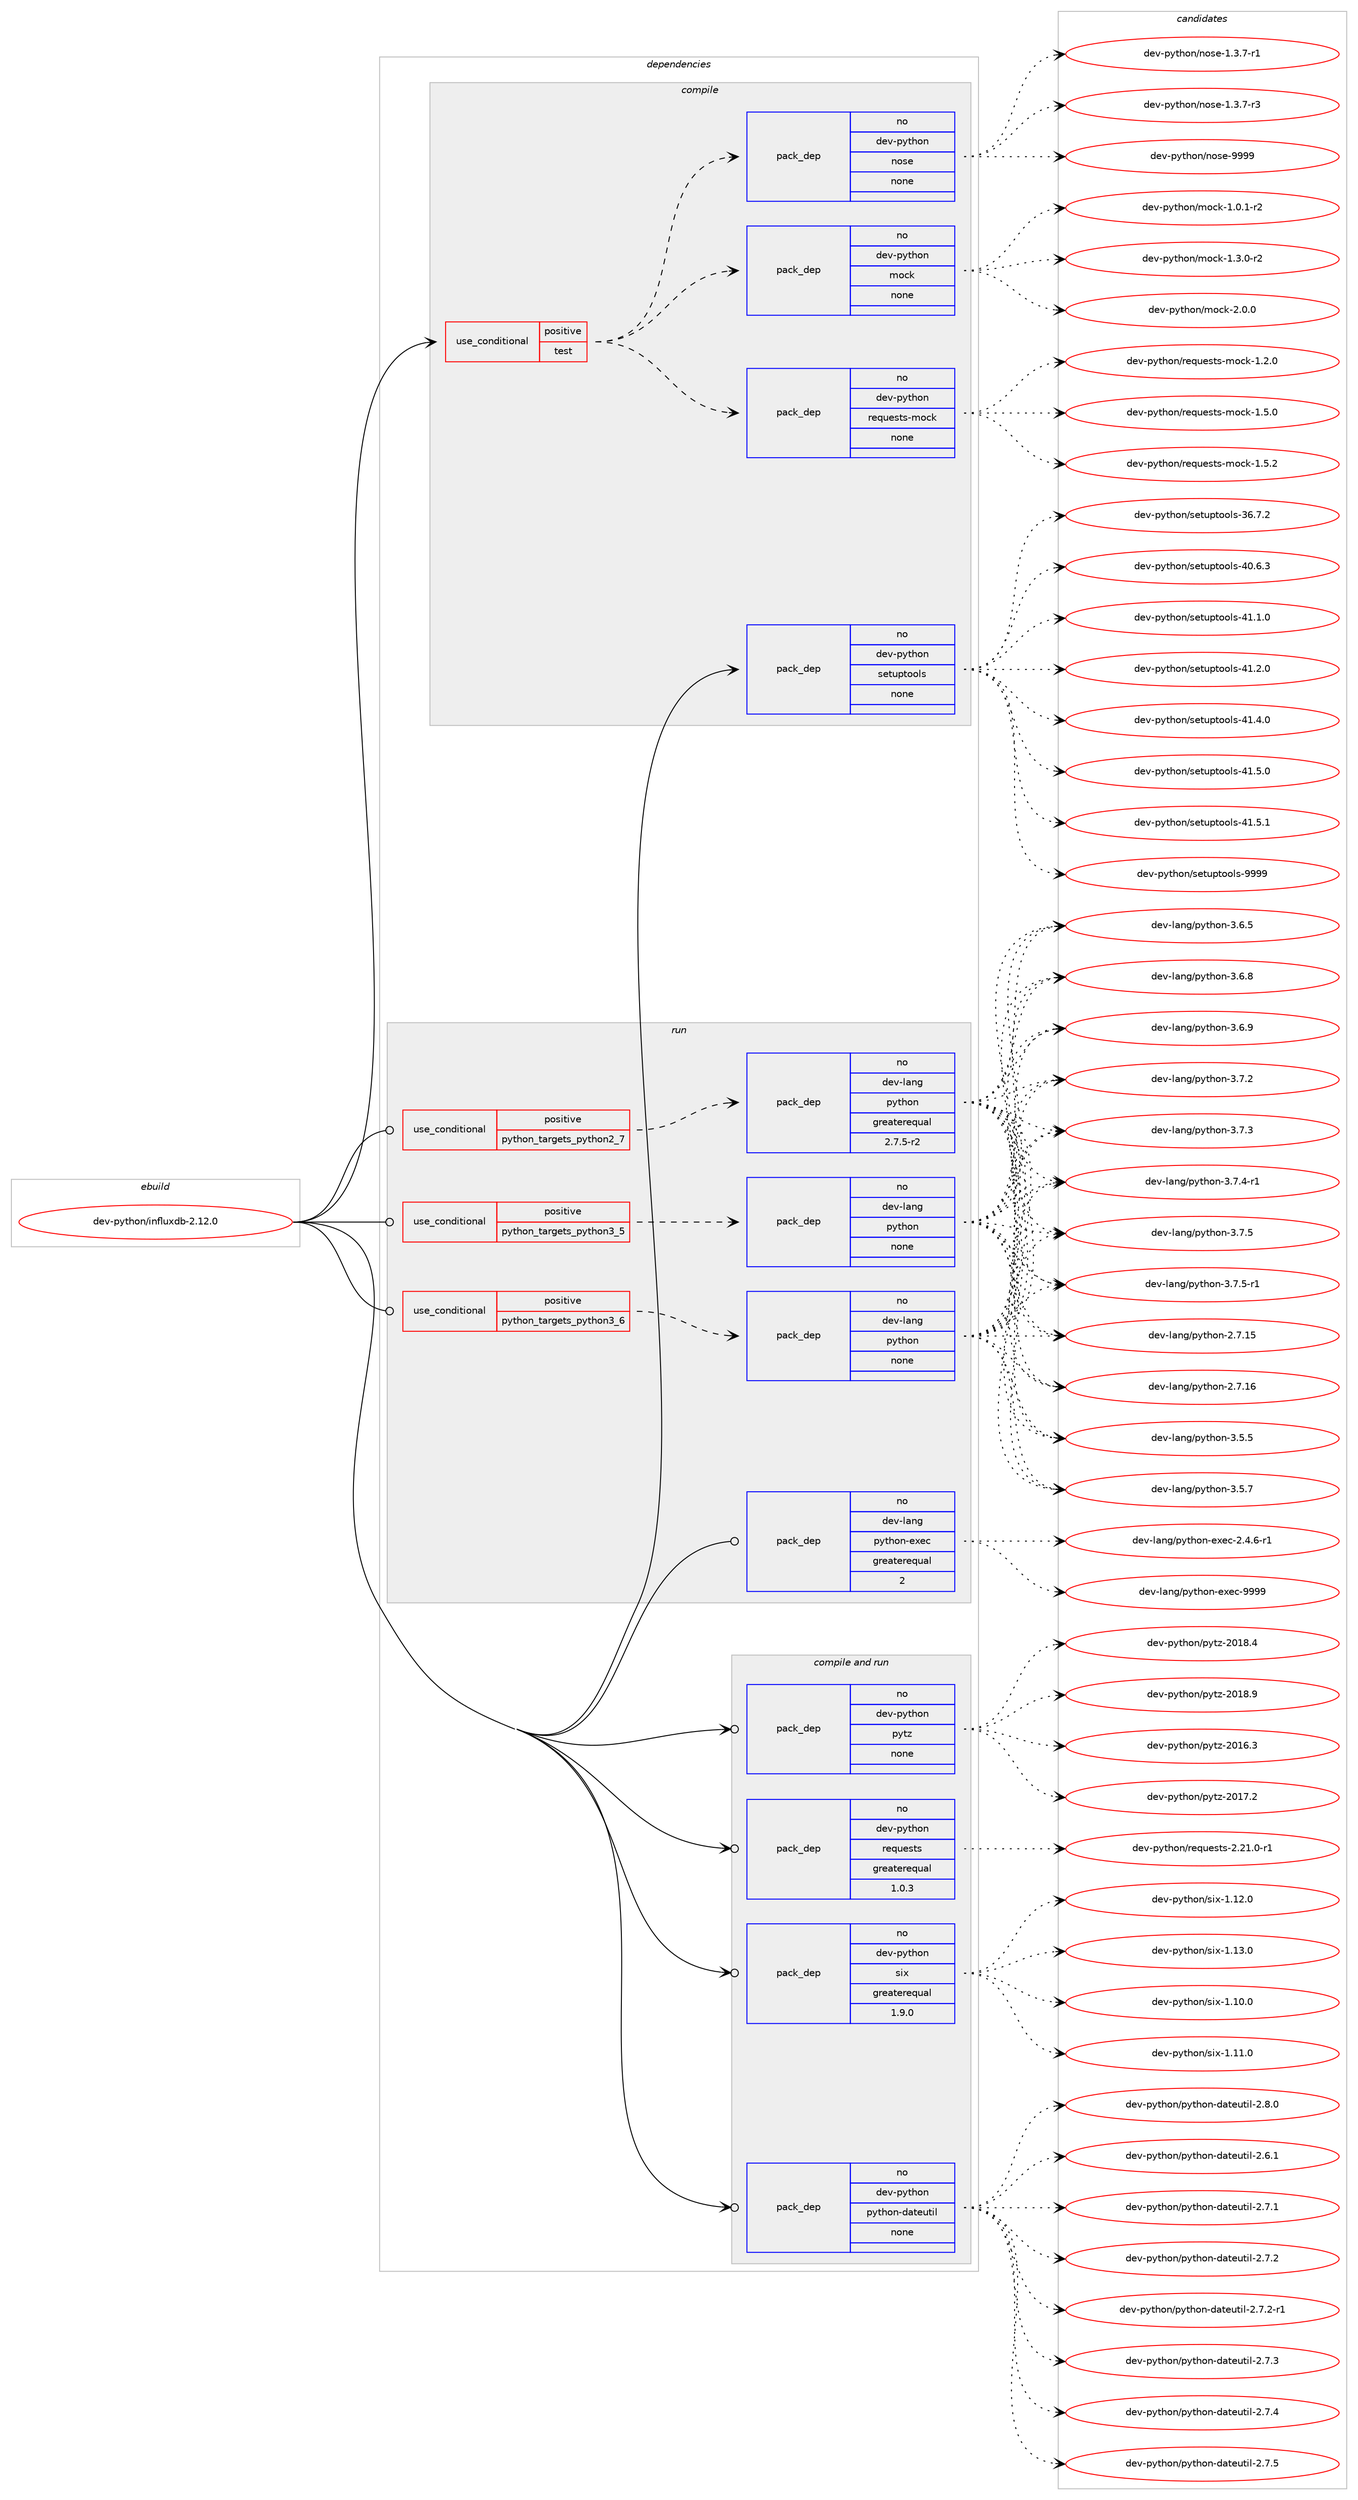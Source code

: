 digraph prolog {

# *************
# Graph options
# *************

newrank=true;
concentrate=true;
compound=true;
graph [rankdir=LR,fontname=Helvetica,fontsize=10,ranksep=1.5];#, ranksep=2.5, nodesep=0.2];
edge  [arrowhead=vee];
node  [fontname=Helvetica,fontsize=10];

# **********
# The ebuild
# **********

subgraph cluster_leftcol {
color=gray;
rank=same;
label=<<i>ebuild</i>>;
id [label="dev-python/influxdb-2.12.0", color=red, width=4, href="../dev-python/influxdb-2.12.0.svg"];
}

# ****************
# The dependencies
# ****************

subgraph cluster_midcol {
color=gray;
label=<<i>dependencies</i>>;
subgraph cluster_compile {
fillcolor="#eeeeee";
style=filled;
label=<<i>compile</i>>;
subgraph cond140903 {
dependency609540 [label=<<TABLE BORDER="0" CELLBORDER="1" CELLSPACING="0" CELLPADDING="4"><TR><TD ROWSPAN="3" CELLPADDING="10">use_conditional</TD></TR><TR><TD>positive</TD></TR><TR><TD>test</TD></TR></TABLE>>, shape=none, color=red];
subgraph pack456838 {
dependency609541 [label=<<TABLE BORDER="0" CELLBORDER="1" CELLSPACING="0" CELLPADDING="4" WIDTH="220"><TR><TD ROWSPAN="6" CELLPADDING="30">pack_dep</TD></TR><TR><TD WIDTH="110">no</TD></TR><TR><TD>dev-python</TD></TR><TR><TD>mock</TD></TR><TR><TD>none</TD></TR><TR><TD></TD></TR></TABLE>>, shape=none, color=blue];
}
dependency609540:e -> dependency609541:w [weight=20,style="dashed",arrowhead="vee"];
subgraph pack456839 {
dependency609542 [label=<<TABLE BORDER="0" CELLBORDER="1" CELLSPACING="0" CELLPADDING="4" WIDTH="220"><TR><TD ROWSPAN="6" CELLPADDING="30">pack_dep</TD></TR><TR><TD WIDTH="110">no</TD></TR><TR><TD>dev-python</TD></TR><TR><TD>nose</TD></TR><TR><TD>none</TD></TR><TR><TD></TD></TR></TABLE>>, shape=none, color=blue];
}
dependency609540:e -> dependency609542:w [weight=20,style="dashed",arrowhead="vee"];
subgraph pack456840 {
dependency609543 [label=<<TABLE BORDER="0" CELLBORDER="1" CELLSPACING="0" CELLPADDING="4" WIDTH="220"><TR><TD ROWSPAN="6" CELLPADDING="30">pack_dep</TD></TR><TR><TD WIDTH="110">no</TD></TR><TR><TD>dev-python</TD></TR><TR><TD>requests-mock</TD></TR><TR><TD>none</TD></TR><TR><TD></TD></TR></TABLE>>, shape=none, color=blue];
}
dependency609540:e -> dependency609543:w [weight=20,style="dashed",arrowhead="vee"];
}
id:e -> dependency609540:w [weight=20,style="solid",arrowhead="vee"];
subgraph pack456841 {
dependency609544 [label=<<TABLE BORDER="0" CELLBORDER="1" CELLSPACING="0" CELLPADDING="4" WIDTH="220"><TR><TD ROWSPAN="6" CELLPADDING="30">pack_dep</TD></TR><TR><TD WIDTH="110">no</TD></TR><TR><TD>dev-python</TD></TR><TR><TD>setuptools</TD></TR><TR><TD>none</TD></TR><TR><TD></TD></TR></TABLE>>, shape=none, color=blue];
}
id:e -> dependency609544:w [weight=20,style="solid",arrowhead="vee"];
}
subgraph cluster_compileandrun {
fillcolor="#eeeeee";
style=filled;
label=<<i>compile and run</i>>;
subgraph pack456842 {
dependency609545 [label=<<TABLE BORDER="0" CELLBORDER="1" CELLSPACING="0" CELLPADDING="4" WIDTH="220"><TR><TD ROWSPAN="6" CELLPADDING="30">pack_dep</TD></TR><TR><TD WIDTH="110">no</TD></TR><TR><TD>dev-python</TD></TR><TR><TD>python-dateutil</TD></TR><TR><TD>none</TD></TR><TR><TD></TD></TR></TABLE>>, shape=none, color=blue];
}
id:e -> dependency609545:w [weight=20,style="solid",arrowhead="odotvee"];
subgraph pack456843 {
dependency609546 [label=<<TABLE BORDER="0" CELLBORDER="1" CELLSPACING="0" CELLPADDING="4" WIDTH="220"><TR><TD ROWSPAN="6" CELLPADDING="30">pack_dep</TD></TR><TR><TD WIDTH="110">no</TD></TR><TR><TD>dev-python</TD></TR><TR><TD>pytz</TD></TR><TR><TD>none</TD></TR><TR><TD></TD></TR></TABLE>>, shape=none, color=blue];
}
id:e -> dependency609546:w [weight=20,style="solid",arrowhead="odotvee"];
subgraph pack456844 {
dependency609547 [label=<<TABLE BORDER="0" CELLBORDER="1" CELLSPACING="0" CELLPADDING="4" WIDTH="220"><TR><TD ROWSPAN="6" CELLPADDING="30">pack_dep</TD></TR><TR><TD WIDTH="110">no</TD></TR><TR><TD>dev-python</TD></TR><TR><TD>requests</TD></TR><TR><TD>greaterequal</TD></TR><TR><TD>1.0.3</TD></TR></TABLE>>, shape=none, color=blue];
}
id:e -> dependency609547:w [weight=20,style="solid",arrowhead="odotvee"];
subgraph pack456845 {
dependency609548 [label=<<TABLE BORDER="0" CELLBORDER="1" CELLSPACING="0" CELLPADDING="4" WIDTH="220"><TR><TD ROWSPAN="6" CELLPADDING="30">pack_dep</TD></TR><TR><TD WIDTH="110">no</TD></TR><TR><TD>dev-python</TD></TR><TR><TD>six</TD></TR><TR><TD>greaterequal</TD></TR><TR><TD>1.9.0</TD></TR></TABLE>>, shape=none, color=blue];
}
id:e -> dependency609548:w [weight=20,style="solid",arrowhead="odotvee"];
}
subgraph cluster_run {
fillcolor="#eeeeee";
style=filled;
label=<<i>run</i>>;
subgraph cond140904 {
dependency609549 [label=<<TABLE BORDER="0" CELLBORDER="1" CELLSPACING="0" CELLPADDING="4"><TR><TD ROWSPAN="3" CELLPADDING="10">use_conditional</TD></TR><TR><TD>positive</TD></TR><TR><TD>python_targets_python2_7</TD></TR></TABLE>>, shape=none, color=red];
subgraph pack456846 {
dependency609550 [label=<<TABLE BORDER="0" CELLBORDER="1" CELLSPACING="0" CELLPADDING="4" WIDTH="220"><TR><TD ROWSPAN="6" CELLPADDING="30">pack_dep</TD></TR><TR><TD WIDTH="110">no</TD></TR><TR><TD>dev-lang</TD></TR><TR><TD>python</TD></TR><TR><TD>greaterequal</TD></TR><TR><TD>2.7.5-r2</TD></TR></TABLE>>, shape=none, color=blue];
}
dependency609549:e -> dependency609550:w [weight=20,style="dashed",arrowhead="vee"];
}
id:e -> dependency609549:w [weight=20,style="solid",arrowhead="odot"];
subgraph cond140905 {
dependency609551 [label=<<TABLE BORDER="0" CELLBORDER="1" CELLSPACING="0" CELLPADDING="4"><TR><TD ROWSPAN="3" CELLPADDING="10">use_conditional</TD></TR><TR><TD>positive</TD></TR><TR><TD>python_targets_python3_5</TD></TR></TABLE>>, shape=none, color=red];
subgraph pack456847 {
dependency609552 [label=<<TABLE BORDER="0" CELLBORDER="1" CELLSPACING="0" CELLPADDING="4" WIDTH="220"><TR><TD ROWSPAN="6" CELLPADDING="30">pack_dep</TD></TR><TR><TD WIDTH="110">no</TD></TR><TR><TD>dev-lang</TD></TR><TR><TD>python</TD></TR><TR><TD>none</TD></TR><TR><TD></TD></TR></TABLE>>, shape=none, color=blue];
}
dependency609551:e -> dependency609552:w [weight=20,style="dashed",arrowhead="vee"];
}
id:e -> dependency609551:w [weight=20,style="solid",arrowhead="odot"];
subgraph cond140906 {
dependency609553 [label=<<TABLE BORDER="0" CELLBORDER="1" CELLSPACING="0" CELLPADDING="4"><TR><TD ROWSPAN="3" CELLPADDING="10">use_conditional</TD></TR><TR><TD>positive</TD></TR><TR><TD>python_targets_python3_6</TD></TR></TABLE>>, shape=none, color=red];
subgraph pack456848 {
dependency609554 [label=<<TABLE BORDER="0" CELLBORDER="1" CELLSPACING="0" CELLPADDING="4" WIDTH="220"><TR><TD ROWSPAN="6" CELLPADDING="30">pack_dep</TD></TR><TR><TD WIDTH="110">no</TD></TR><TR><TD>dev-lang</TD></TR><TR><TD>python</TD></TR><TR><TD>none</TD></TR><TR><TD></TD></TR></TABLE>>, shape=none, color=blue];
}
dependency609553:e -> dependency609554:w [weight=20,style="dashed",arrowhead="vee"];
}
id:e -> dependency609553:w [weight=20,style="solid",arrowhead="odot"];
subgraph pack456849 {
dependency609555 [label=<<TABLE BORDER="0" CELLBORDER="1" CELLSPACING="0" CELLPADDING="4" WIDTH="220"><TR><TD ROWSPAN="6" CELLPADDING="30">pack_dep</TD></TR><TR><TD WIDTH="110">no</TD></TR><TR><TD>dev-lang</TD></TR><TR><TD>python-exec</TD></TR><TR><TD>greaterequal</TD></TR><TR><TD>2</TD></TR></TABLE>>, shape=none, color=blue];
}
id:e -> dependency609555:w [weight=20,style="solid",arrowhead="odot"];
}
}

# **************
# The candidates
# **************

subgraph cluster_choices {
rank=same;
color=gray;
label=<<i>candidates</i>>;

subgraph choice456838 {
color=black;
nodesep=1;
choice1001011184511212111610411111047109111991074549464846494511450 [label="dev-python/mock-1.0.1-r2", color=red, width=4,href="../dev-python/mock-1.0.1-r2.svg"];
choice1001011184511212111610411111047109111991074549465146484511450 [label="dev-python/mock-1.3.0-r2", color=red, width=4,href="../dev-python/mock-1.3.0-r2.svg"];
choice100101118451121211161041111104710911199107455046484648 [label="dev-python/mock-2.0.0", color=red, width=4,href="../dev-python/mock-2.0.0.svg"];
dependency609541:e -> choice1001011184511212111610411111047109111991074549464846494511450:w [style=dotted,weight="100"];
dependency609541:e -> choice1001011184511212111610411111047109111991074549465146484511450:w [style=dotted,weight="100"];
dependency609541:e -> choice100101118451121211161041111104710911199107455046484648:w [style=dotted,weight="100"];
}
subgraph choice456839 {
color=black;
nodesep=1;
choice10010111845112121116104111110471101111151014549465146554511449 [label="dev-python/nose-1.3.7-r1", color=red, width=4,href="../dev-python/nose-1.3.7-r1.svg"];
choice10010111845112121116104111110471101111151014549465146554511451 [label="dev-python/nose-1.3.7-r3", color=red, width=4,href="../dev-python/nose-1.3.7-r3.svg"];
choice10010111845112121116104111110471101111151014557575757 [label="dev-python/nose-9999", color=red, width=4,href="../dev-python/nose-9999.svg"];
dependency609542:e -> choice10010111845112121116104111110471101111151014549465146554511449:w [style=dotted,weight="100"];
dependency609542:e -> choice10010111845112121116104111110471101111151014549465146554511451:w [style=dotted,weight="100"];
dependency609542:e -> choice10010111845112121116104111110471101111151014557575757:w [style=dotted,weight="100"];
}
subgraph choice456840 {
color=black;
nodesep=1;
choice10010111845112121116104111110471141011131171011151161154510911199107454946504648 [label="dev-python/requests-mock-1.2.0", color=red, width=4,href="../dev-python/requests-mock-1.2.0.svg"];
choice10010111845112121116104111110471141011131171011151161154510911199107454946534648 [label="dev-python/requests-mock-1.5.0", color=red, width=4,href="../dev-python/requests-mock-1.5.0.svg"];
choice10010111845112121116104111110471141011131171011151161154510911199107454946534650 [label="dev-python/requests-mock-1.5.2", color=red, width=4,href="../dev-python/requests-mock-1.5.2.svg"];
dependency609543:e -> choice10010111845112121116104111110471141011131171011151161154510911199107454946504648:w [style=dotted,weight="100"];
dependency609543:e -> choice10010111845112121116104111110471141011131171011151161154510911199107454946534648:w [style=dotted,weight="100"];
dependency609543:e -> choice10010111845112121116104111110471141011131171011151161154510911199107454946534650:w [style=dotted,weight="100"];
}
subgraph choice456841 {
color=black;
nodesep=1;
choice100101118451121211161041111104711510111611711211611111110811545515446554650 [label="dev-python/setuptools-36.7.2", color=red, width=4,href="../dev-python/setuptools-36.7.2.svg"];
choice100101118451121211161041111104711510111611711211611111110811545524846544651 [label="dev-python/setuptools-40.6.3", color=red, width=4,href="../dev-python/setuptools-40.6.3.svg"];
choice100101118451121211161041111104711510111611711211611111110811545524946494648 [label="dev-python/setuptools-41.1.0", color=red, width=4,href="../dev-python/setuptools-41.1.0.svg"];
choice100101118451121211161041111104711510111611711211611111110811545524946504648 [label="dev-python/setuptools-41.2.0", color=red, width=4,href="../dev-python/setuptools-41.2.0.svg"];
choice100101118451121211161041111104711510111611711211611111110811545524946524648 [label="dev-python/setuptools-41.4.0", color=red, width=4,href="../dev-python/setuptools-41.4.0.svg"];
choice100101118451121211161041111104711510111611711211611111110811545524946534648 [label="dev-python/setuptools-41.5.0", color=red, width=4,href="../dev-python/setuptools-41.5.0.svg"];
choice100101118451121211161041111104711510111611711211611111110811545524946534649 [label="dev-python/setuptools-41.5.1", color=red, width=4,href="../dev-python/setuptools-41.5.1.svg"];
choice10010111845112121116104111110471151011161171121161111111081154557575757 [label="dev-python/setuptools-9999", color=red, width=4,href="../dev-python/setuptools-9999.svg"];
dependency609544:e -> choice100101118451121211161041111104711510111611711211611111110811545515446554650:w [style=dotted,weight="100"];
dependency609544:e -> choice100101118451121211161041111104711510111611711211611111110811545524846544651:w [style=dotted,weight="100"];
dependency609544:e -> choice100101118451121211161041111104711510111611711211611111110811545524946494648:w [style=dotted,weight="100"];
dependency609544:e -> choice100101118451121211161041111104711510111611711211611111110811545524946504648:w [style=dotted,weight="100"];
dependency609544:e -> choice100101118451121211161041111104711510111611711211611111110811545524946524648:w [style=dotted,weight="100"];
dependency609544:e -> choice100101118451121211161041111104711510111611711211611111110811545524946534648:w [style=dotted,weight="100"];
dependency609544:e -> choice100101118451121211161041111104711510111611711211611111110811545524946534649:w [style=dotted,weight="100"];
dependency609544:e -> choice10010111845112121116104111110471151011161171121161111111081154557575757:w [style=dotted,weight="100"];
}
subgraph choice456842 {
color=black;
nodesep=1;
choice10010111845112121116104111110471121211161041111104510097116101117116105108455046544649 [label="dev-python/python-dateutil-2.6.1", color=red, width=4,href="../dev-python/python-dateutil-2.6.1.svg"];
choice10010111845112121116104111110471121211161041111104510097116101117116105108455046554649 [label="dev-python/python-dateutil-2.7.1", color=red, width=4,href="../dev-python/python-dateutil-2.7.1.svg"];
choice10010111845112121116104111110471121211161041111104510097116101117116105108455046554650 [label="dev-python/python-dateutil-2.7.2", color=red, width=4,href="../dev-python/python-dateutil-2.7.2.svg"];
choice100101118451121211161041111104711212111610411111045100971161011171161051084550465546504511449 [label="dev-python/python-dateutil-2.7.2-r1", color=red, width=4,href="../dev-python/python-dateutil-2.7.2-r1.svg"];
choice10010111845112121116104111110471121211161041111104510097116101117116105108455046554651 [label="dev-python/python-dateutil-2.7.3", color=red, width=4,href="../dev-python/python-dateutil-2.7.3.svg"];
choice10010111845112121116104111110471121211161041111104510097116101117116105108455046554652 [label="dev-python/python-dateutil-2.7.4", color=red, width=4,href="../dev-python/python-dateutil-2.7.4.svg"];
choice10010111845112121116104111110471121211161041111104510097116101117116105108455046554653 [label="dev-python/python-dateutil-2.7.5", color=red, width=4,href="../dev-python/python-dateutil-2.7.5.svg"];
choice10010111845112121116104111110471121211161041111104510097116101117116105108455046564648 [label="dev-python/python-dateutil-2.8.0", color=red, width=4,href="../dev-python/python-dateutil-2.8.0.svg"];
dependency609545:e -> choice10010111845112121116104111110471121211161041111104510097116101117116105108455046544649:w [style=dotted,weight="100"];
dependency609545:e -> choice10010111845112121116104111110471121211161041111104510097116101117116105108455046554649:w [style=dotted,weight="100"];
dependency609545:e -> choice10010111845112121116104111110471121211161041111104510097116101117116105108455046554650:w [style=dotted,weight="100"];
dependency609545:e -> choice100101118451121211161041111104711212111610411111045100971161011171161051084550465546504511449:w [style=dotted,weight="100"];
dependency609545:e -> choice10010111845112121116104111110471121211161041111104510097116101117116105108455046554651:w [style=dotted,weight="100"];
dependency609545:e -> choice10010111845112121116104111110471121211161041111104510097116101117116105108455046554652:w [style=dotted,weight="100"];
dependency609545:e -> choice10010111845112121116104111110471121211161041111104510097116101117116105108455046554653:w [style=dotted,weight="100"];
dependency609545:e -> choice10010111845112121116104111110471121211161041111104510097116101117116105108455046564648:w [style=dotted,weight="100"];
}
subgraph choice456843 {
color=black;
nodesep=1;
choice100101118451121211161041111104711212111612245504849544651 [label="dev-python/pytz-2016.3", color=red, width=4,href="../dev-python/pytz-2016.3.svg"];
choice100101118451121211161041111104711212111612245504849554650 [label="dev-python/pytz-2017.2", color=red, width=4,href="../dev-python/pytz-2017.2.svg"];
choice100101118451121211161041111104711212111612245504849564652 [label="dev-python/pytz-2018.4", color=red, width=4,href="../dev-python/pytz-2018.4.svg"];
choice100101118451121211161041111104711212111612245504849564657 [label="dev-python/pytz-2018.9", color=red, width=4,href="../dev-python/pytz-2018.9.svg"];
dependency609546:e -> choice100101118451121211161041111104711212111612245504849544651:w [style=dotted,weight="100"];
dependency609546:e -> choice100101118451121211161041111104711212111612245504849554650:w [style=dotted,weight="100"];
dependency609546:e -> choice100101118451121211161041111104711212111612245504849564652:w [style=dotted,weight="100"];
dependency609546:e -> choice100101118451121211161041111104711212111612245504849564657:w [style=dotted,weight="100"];
}
subgraph choice456844 {
color=black;
nodesep=1;
choice1001011184511212111610411111047114101113117101115116115455046504946484511449 [label="dev-python/requests-2.21.0-r1", color=red, width=4,href="../dev-python/requests-2.21.0-r1.svg"];
dependency609547:e -> choice1001011184511212111610411111047114101113117101115116115455046504946484511449:w [style=dotted,weight="100"];
}
subgraph choice456845 {
color=black;
nodesep=1;
choice100101118451121211161041111104711510512045494649484648 [label="dev-python/six-1.10.0", color=red, width=4,href="../dev-python/six-1.10.0.svg"];
choice100101118451121211161041111104711510512045494649494648 [label="dev-python/six-1.11.0", color=red, width=4,href="../dev-python/six-1.11.0.svg"];
choice100101118451121211161041111104711510512045494649504648 [label="dev-python/six-1.12.0", color=red, width=4,href="../dev-python/six-1.12.0.svg"];
choice100101118451121211161041111104711510512045494649514648 [label="dev-python/six-1.13.0", color=red, width=4,href="../dev-python/six-1.13.0.svg"];
dependency609548:e -> choice100101118451121211161041111104711510512045494649484648:w [style=dotted,weight="100"];
dependency609548:e -> choice100101118451121211161041111104711510512045494649494648:w [style=dotted,weight="100"];
dependency609548:e -> choice100101118451121211161041111104711510512045494649504648:w [style=dotted,weight="100"];
dependency609548:e -> choice100101118451121211161041111104711510512045494649514648:w [style=dotted,weight="100"];
}
subgraph choice456846 {
color=black;
nodesep=1;
choice10010111845108971101034711212111610411111045504655464953 [label="dev-lang/python-2.7.15", color=red, width=4,href="../dev-lang/python-2.7.15.svg"];
choice10010111845108971101034711212111610411111045504655464954 [label="dev-lang/python-2.7.16", color=red, width=4,href="../dev-lang/python-2.7.16.svg"];
choice100101118451089711010347112121116104111110455146534653 [label="dev-lang/python-3.5.5", color=red, width=4,href="../dev-lang/python-3.5.5.svg"];
choice100101118451089711010347112121116104111110455146534655 [label="dev-lang/python-3.5.7", color=red, width=4,href="../dev-lang/python-3.5.7.svg"];
choice100101118451089711010347112121116104111110455146544653 [label="dev-lang/python-3.6.5", color=red, width=4,href="../dev-lang/python-3.6.5.svg"];
choice100101118451089711010347112121116104111110455146544656 [label="dev-lang/python-3.6.8", color=red, width=4,href="../dev-lang/python-3.6.8.svg"];
choice100101118451089711010347112121116104111110455146544657 [label="dev-lang/python-3.6.9", color=red, width=4,href="../dev-lang/python-3.6.9.svg"];
choice100101118451089711010347112121116104111110455146554650 [label="dev-lang/python-3.7.2", color=red, width=4,href="../dev-lang/python-3.7.2.svg"];
choice100101118451089711010347112121116104111110455146554651 [label="dev-lang/python-3.7.3", color=red, width=4,href="../dev-lang/python-3.7.3.svg"];
choice1001011184510897110103471121211161041111104551465546524511449 [label="dev-lang/python-3.7.4-r1", color=red, width=4,href="../dev-lang/python-3.7.4-r1.svg"];
choice100101118451089711010347112121116104111110455146554653 [label="dev-lang/python-3.7.5", color=red, width=4,href="../dev-lang/python-3.7.5.svg"];
choice1001011184510897110103471121211161041111104551465546534511449 [label="dev-lang/python-3.7.5-r1", color=red, width=4,href="../dev-lang/python-3.7.5-r1.svg"];
dependency609550:e -> choice10010111845108971101034711212111610411111045504655464953:w [style=dotted,weight="100"];
dependency609550:e -> choice10010111845108971101034711212111610411111045504655464954:w [style=dotted,weight="100"];
dependency609550:e -> choice100101118451089711010347112121116104111110455146534653:w [style=dotted,weight="100"];
dependency609550:e -> choice100101118451089711010347112121116104111110455146534655:w [style=dotted,weight="100"];
dependency609550:e -> choice100101118451089711010347112121116104111110455146544653:w [style=dotted,weight="100"];
dependency609550:e -> choice100101118451089711010347112121116104111110455146544656:w [style=dotted,weight="100"];
dependency609550:e -> choice100101118451089711010347112121116104111110455146544657:w [style=dotted,weight="100"];
dependency609550:e -> choice100101118451089711010347112121116104111110455146554650:w [style=dotted,weight="100"];
dependency609550:e -> choice100101118451089711010347112121116104111110455146554651:w [style=dotted,weight="100"];
dependency609550:e -> choice1001011184510897110103471121211161041111104551465546524511449:w [style=dotted,weight="100"];
dependency609550:e -> choice100101118451089711010347112121116104111110455146554653:w [style=dotted,weight="100"];
dependency609550:e -> choice1001011184510897110103471121211161041111104551465546534511449:w [style=dotted,weight="100"];
}
subgraph choice456847 {
color=black;
nodesep=1;
choice10010111845108971101034711212111610411111045504655464953 [label="dev-lang/python-2.7.15", color=red, width=4,href="../dev-lang/python-2.7.15.svg"];
choice10010111845108971101034711212111610411111045504655464954 [label="dev-lang/python-2.7.16", color=red, width=4,href="../dev-lang/python-2.7.16.svg"];
choice100101118451089711010347112121116104111110455146534653 [label="dev-lang/python-3.5.5", color=red, width=4,href="../dev-lang/python-3.5.5.svg"];
choice100101118451089711010347112121116104111110455146534655 [label="dev-lang/python-3.5.7", color=red, width=4,href="../dev-lang/python-3.5.7.svg"];
choice100101118451089711010347112121116104111110455146544653 [label="dev-lang/python-3.6.5", color=red, width=4,href="../dev-lang/python-3.6.5.svg"];
choice100101118451089711010347112121116104111110455146544656 [label="dev-lang/python-3.6.8", color=red, width=4,href="../dev-lang/python-3.6.8.svg"];
choice100101118451089711010347112121116104111110455146544657 [label="dev-lang/python-3.6.9", color=red, width=4,href="../dev-lang/python-3.6.9.svg"];
choice100101118451089711010347112121116104111110455146554650 [label="dev-lang/python-3.7.2", color=red, width=4,href="../dev-lang/python-3.7.2.svg"];
choice100101118451089711010347112121116104111110455146554651 [label="dev-lang/python-3.7.3", color=red, width=4,href="../dev-lang/python-3.7.3.svg"];
choice1001011184510897110103471121211161041111104551465546524511449 [label="dev-lang/python-3.7.4-r1", color=red, width=4,href="../dev-lang/python-3.7.4-r1.svg"];
choice100101118451089711010347112121116104111110455146554653 [label="dev-lang/python-3.7.5", color=red, width=4,href="../dev-lang/python-3.7.5.svg"];
choice1001011184510897110103471121211161041111104551465546534511449 [label="dev-lang/python-3.7.5-r1", color=red, width=4,href="../dev-lang/python-3.7.5-r1.svg"];
dependency609552:e -> choice10010111845108971101034711212111610411111045504655464953:w [style=dotted,weight="100"];
dependency609552:e -> choice10010111845108971101034711212111610411111045504655464954:w [style=dotted,weight="100"];
dependency609552:e -> choice100101118451089711010347112121116104111110455146534653:w [style=dotted,weight="100"];
dependency609552:e -> choice100101118451089711010347112121116104111110455146534655:w [style=dotted,weight="100"];
dependency609552:e -> choice100101118451089711010347112121116104111110455146544653:w [style=dotted,weight="100"];
dependency609552:e -> choice100101118451089711010347112121116104111110455146544656:w [style=dotted,weight="100"];
dependency609552:e -> choice100101118451089711010347112121116104111110455146544657:w [style=dotted,weight="100"];
dependency609552:e -> choice100101118451089711010347112121116104111110455146554650:w [style=dotted,weight="100"];
dependency609552:e -> choice100101118451089711010347112121116104111110455146554651:w [style=dotted,weight="100"];
dependency609552:e -> choice1001011184510897110103471121211161041111104551465546524511449:w [style=dotted,weight="100"];
dependency609552:e -> choice100101118451089711010347112121116104111110455146554653:w [style=dotted,weight="100"];
dependency609552:e -> choice1001011184510897110103471121211161041111104551465546534511449:w [style=dotted,weight="100"];
}
subgraph choice456848 {
color=black;
nodesep=1;
choice10010111845108971101034711212111610411111045504655464953 [label="dev-lang/python-2.7.15", color=red, width=4,href="../dev-lang/python-2.7.15.svg"];
choice10010111845108971101034711212111610411111045504655464954 [label="dev-lang/python-2.7.16", color=red, width=4,href="../dev-lang/python-2.7.16.svg"];
choice100101118451089711010347112121116104111110455146534653 [label="dev-lang/python-3.5.5", color=red, width=4,href="../dev-lang/python-3.5.5.svg"];
choice100101118451089711010347112121116104111110455146534655 [label="dev-lang/python-3.5.7", color=red, width=4,href="../dev-lang/python-3.5.7.svg"];
choice100101118451089711010347112121116104111110455146544653 [label="dev-lang/python-3.6.5", color=red, width=4,href="../dev-lang/python-3.6.5.svg"];
choice100101118451089711010347112121116104111110455146544656 [label="dev-lang/python-3.6.8", color=red, width=4,href="../dev-lang/python-3.6.8.svg"];
choice100101118451089711010347112121116104111110455146544657 [label="dev-lang/python-3.6.9", color=red, width=4,href="../dev-lang/python-3.6.9.svg"];
choice100101118451089711010347112121116104111110455146554650 [label="dev-lang/python-3.7.2", color=red, width=4,href="../dev-lang/python-3.7.2.svg"];
choice100101118451089711010347112121116104111110455146554651 [label="dev-lang/python-3.7.3", color=red, width=4,href="../dev-lang/python-3.7.3.svg"];
choice1001011184510897110103471121211161041111104551465546524511449 [label="dev-lang/python-3.7.4-r1", color=red, width=4,href="../dev-lang/python-3.7.4-r1.svg"];
choice100101118451089711010347112121116104111110455146554653 [label="dev-lang/python-3.7.5", color=red, width=4,href="../dev-lang/python-3.7.5.svg"];
choice1001011184510897110103471121211161041111104551465546534511449 [label="dev-lang/python-3.7.5-r1", color=red, width=4,href="../dev-lang/python-3.7.5-r1.svg"];
dependency609554:e -> choice10010111845108971101034711212111610411111045504655464953:w [style=dotted,weight="100"];
dependency609554:e -> choice10010111845108971101034711212111610411111045504655464954:w [style=dotted,weight="100"];
dependency609554:e -> choice100101118451089711010347112121116104111110455146534653:w [style=dotted,weight="100"];
dependency609554:e -> choice100101118451089711010347112121116104111110455146534655:w [style=dotted,weight="100"];
dependency609554:e -> choice100101118451089711010347112121116104111110455146544653:w [style=dotted,weight="100"];
dependency609554:e -> choice100101118451089711010347112121116104111110455146544656:w [style=dotted,weight="100"];
dependency609554:e -> choice100101118451089711010347112121116104111110455146544657:w [style=dotted,weight="100"];
dependency609554:e -> choice100101118451089711010347112121116104111110455146554650:w [style=dotted,weight="100"];
dependency609554:e -> choice100101118451089711010347112121116104111110455146554651:w [style=dotted,weight="100"];
dependency609554:e -> choice1001011184510897110103471121211161041111104551465546524511449:w [style=dotted,weight="100"];
dependency609554:e -> choice100101118451089711010347112121116104111110455146554653:w [style=dotted,weight="100"];
dependency609554:e -> choice1001011184510897110103471121211161041111104551465546534511449:w [style=dotted,weight="100"];
}
subgraph choice456849 {
color=black;
nodesep=1;
choice10010111845108971101034711212111610411111045101120101994550465246544511449 [label="dev-lang/python-exec-2.4.6-r1", color=red, width=4,href="../dev-lang/python-exec-2.4.6-r1.svg"];
choice10010111845108971101034711212111610411111045101120101994557575757 [label="dev-lang/python-exec-9999", color=red, width=4,href="../dev-lang/python-exec-9999.svg"];
dependency609555:e -> choice10010111845108971101034711212111610411111045101120101994550465246544511449:w [style=dotted,weight="100"];
dependency609555:e -> choice10010111845108971101034711212111610411111045101120101994557575757:w [style=dotted,weight="100"];
}
}

}
